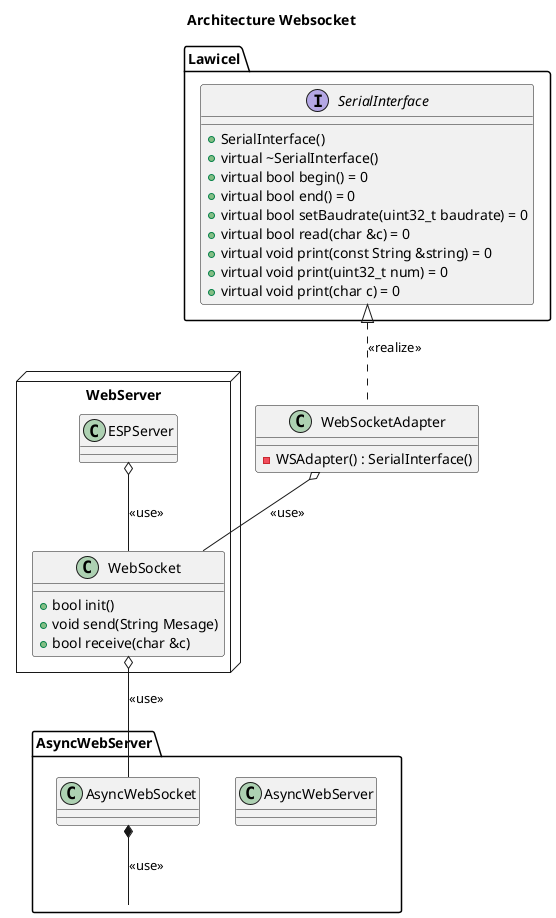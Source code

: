 @startuml
title Architecture Websocket

package Lawicel <<folder>>{
    Interface SerialInterface{
        +SerialInterface()
        +virtual ~SerialInterface()
        +virtual bool begin() = 0
        +virtual bool end() = 0
        +virtual bool setBaudrate(uint32_t baudrate) = 0
        +virtual bool read(char &c) = 0
        +virtual void print(const String &string) = 0
        +virtual void print(uint32_t num) = 0
        +virtual void print(char c) = 0
    }
}

Class WebSocketAdapter{
    -WSAdapter() : SerialInterface()
}

SerialInterface <|.down. WebSocketAdapter : <<realize>>

package AsyncWebServer <<folder>>{
    class AsyncWebServer
    class AsyncWebSocket
}

package WebServer <<node>>{
    Class ESPServer
    Class WebSocket{
        +bool init()
        +void send(String Mesage)
        +bool receive(char &c)
    }

    ESPServer 	o-- WebSocket : <<use>>
}

AsyncWebSocket *-- AsyncWebServer : <<use>>
WebSocket o-- AsyncWebSocket : <<use>>
WebSocketAdapter o-- WebSocket : <<use>>

@enduml